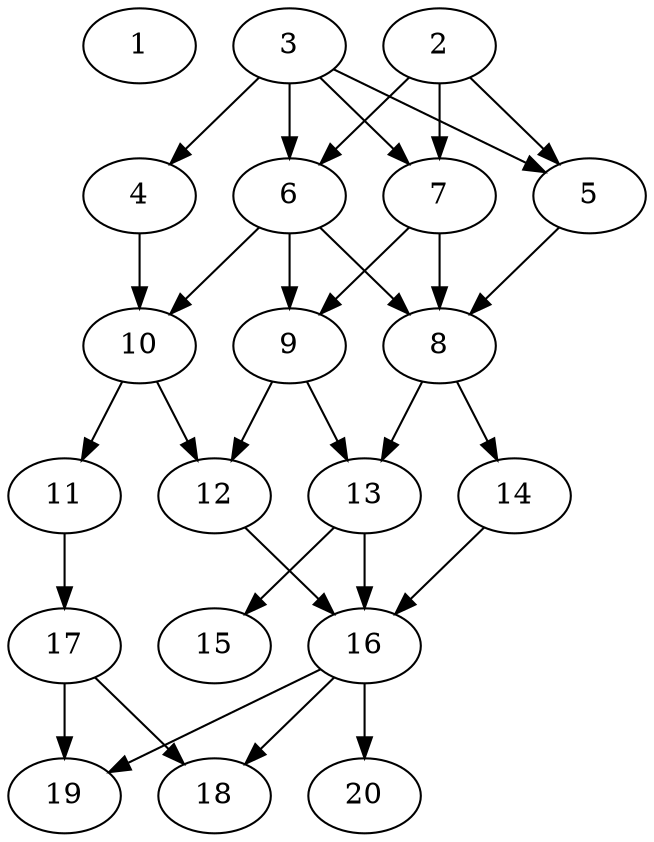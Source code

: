 // DAG automatically generated by daggen at Thu Oct  3 13:58:42 2019
// ./daggen --dot -n 20 --ccr 0.5 --fat 0.5 --regular 0.9 --density 0.7 --mindata 5242880 --maxdata 52428800 
digraph G {
  1 [size="101654528", alpha="0.14", expect_size="50827264"] 
  2 [size="103577600", alpha="0.01", expect_size="51788800"] 
  2 -> 5 [size ="51788800"]
  2 -> 6 [size ="51788800"]
  2 -> 7 [size ="51788800"]
  3 [size="72286208", alpha="0.18", expect_size="36143104"] 
  3 -> 4 [size ="36143104"]
  3 -> 5 [size ="36143104"]
  3 -> 6 [size ="36143104"]
  3 -> 7 [size ="36143104"]
  4 [size="24965120", alpha="0.20", expect_size="12482560"] 
  4 -> 10 [size ="12482560"]
  5 [size="40361984", alpha="0.10", expect_size="20180992"] 
  5 -> 8 [size ="20180992"]
  6 [size="12419072", alpha="0.12", expect_size="6209536"] 
  6 -> 8 [size ="6209536"]
  6 -> 9 [size ="6209536"]
  6 -> 10 [size ="6209536"]
  7 [size="103688192", alpha="0.02", expect_size="51844096"] 
  7 -> 8 [size ="51844096"]
  7 -> 9 [size ="51844096"]
  8 [size="41216000", alpha="0.13", expect_size="20608000"] 
  8 -> 13 [size ="20608000"]
  8 -> 14 [size ="20608000"]
  9 [size="30887936", alpha="0.03", expect_size="15443968"] 
  9 -> 12 [size ="15443968"]
  9 -> 13 [size ="15443968"]
  10 [size="74352640", alpha="0.05", expect_size="37176320"] 
  10 -> 11 [size ="37176320"]
  10 -> 12 [size ="37176320"]
  11 [size="102909952", alpha="0.17", expect_size="51454976"] 
  11 -> 17 [size ="51454976"]
  12 [size="74106880", alpha="0.11", expect_size="37053440"] 
  12 -> 16 [size ="37053440"]
  13 [size="78481408", alpha="0.11", expect_size="39240704"] 
  13 -> 15 [size ="39240704"]
  13 -> 16 [size ="39240704"]
  14 [size="67844096", alpha="0.19", expect_size="33922048"] 
  14 -> 16 [size ="33922048"]
  15 [size="66787328", alpha="0.11", expect_size="33393664"] 
  16 [size="19970048", alpha="0.11", expect_size="9985024"] 
  16 -> 18 [size ="9985024"]
  16 -> 19 [size ="9985024"]
  16 -> 20 [size ="9985024"]
  17 [size="76869632", alpha="0.15", expect_size="38434816"] 
  17 -> 18 [size ="38434816"]
  17 -> 19 [size ="38434816"]
  18 [size="85553152", alpha="0.14", expect_size="42776576"] 
  19 [size="54614016", alpha="0.20", expect_size="27307008"] 
  20 [size="70932480", alpha="0.17", expect_size="35466240"] 
}
